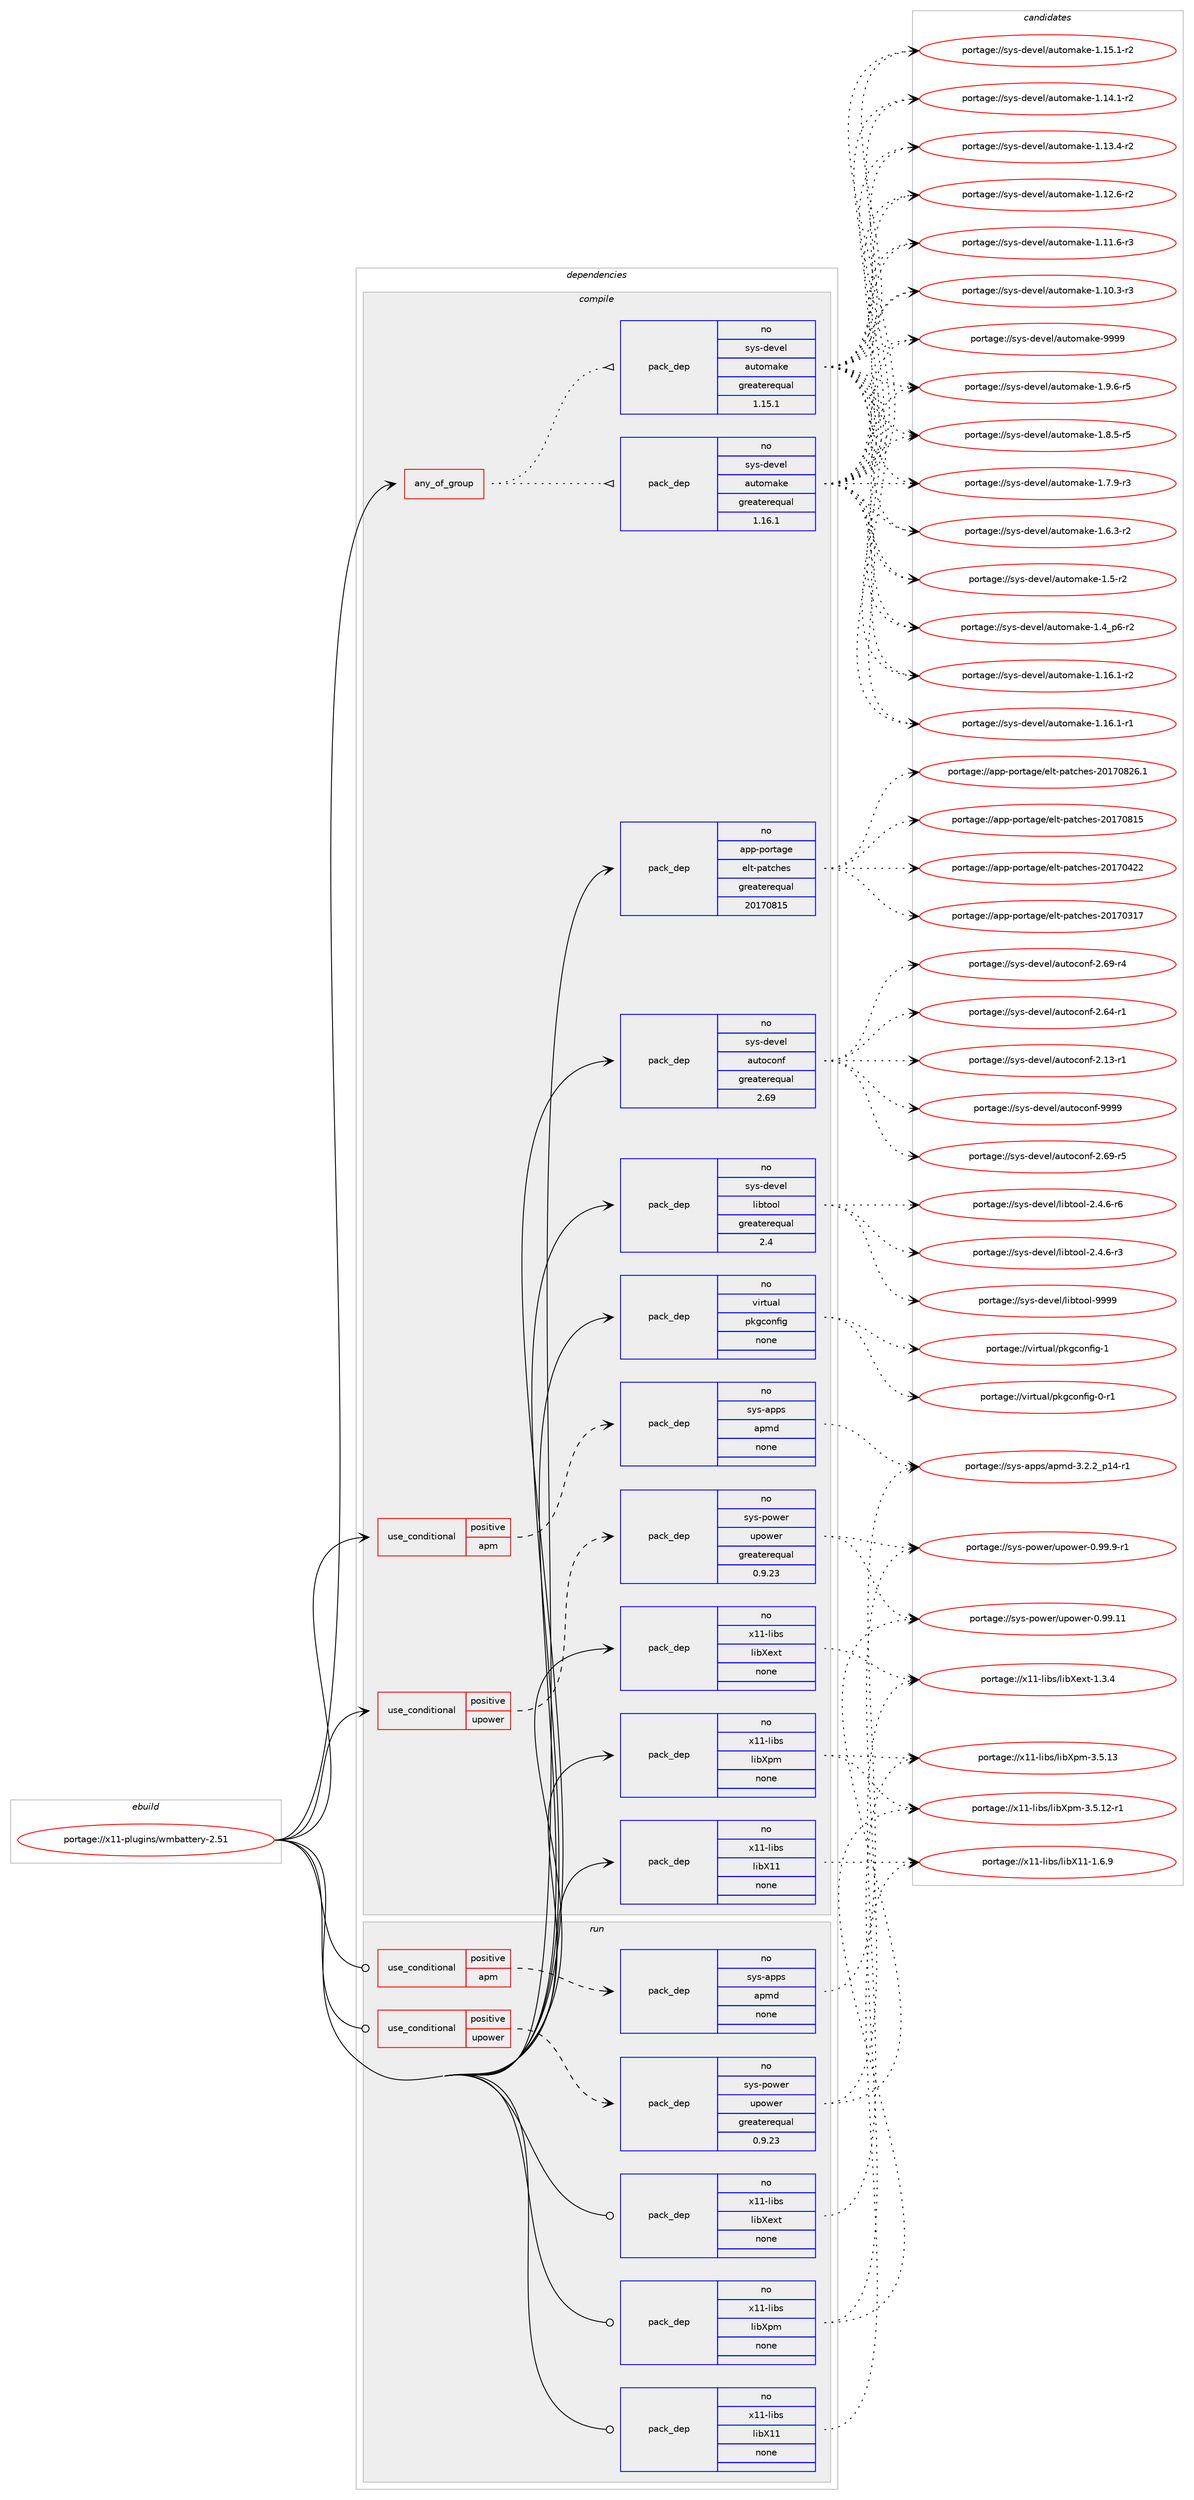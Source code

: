 digraph prolog {

# *************
# Graph options
# *************

newrank=true;
concentrate=true;
compound=true;
graph [rankdir=LR,fontname=Helvetica,fontsize=10,ranksep=1.5];#, ranksep=2.5, nodesep=0.2];
edge  [arrowhead=vee];
node  [fontname=Helvetica,fontsize=10];

# **********
# The ebuild
# **********

subgraph cluster_leftcol {
color=gray;
rank=same;
label=<<i>ebuild</i>>;
id [label="portage://x11-plugins/wmbattery-2.51", color=red, width=4, href="../x11-plugins/wmbattery-2.51.svg"];
}

# ****************
# The dependencies
# ****************

subgraph cluster_midcol {
color=gray;
label=<<i>dependencies</i>>;
subgraph cluster_compile {
fillcolor="#eeeeee";
style=filled;
label=<<i>compile</i>>;
subgraph any149 {
dependency9193 [label=<<TABLE BORDER="0" CELLBORDER="1" CELLSPACING="0" CELLPADDING="4"><TR><TD CELLPADDING="10">any_of_group</TD></TR></TABLE>>, shape=none, color=red];subgraph pack7623 {
dependency9194 [label=<<TABLE BORDER="0" CELLBORDER="1" CELLSPACING="0" CELLPADDING="4" WIDTH="220"><TR><TD ROWSPAN="6" CELLPADDING="30">pack_dep</TD></TR><TR><TD WIDTH="110">no</TD></TR><TR><TD>sys-devel</TD></TR><TR><TD>automake</TD></TR><TR><TD>greaterequal</TD></TR><TR><TD>1.16.1</TD></TR></TABLE>>, shape=none, color=blue];
}
dependency9193:e -> dependency9194:w [weight=20,style="dotted",arrowhead="oinv"];
subgraph pack7624 {
dependency9195 [label=<<TABLE BORDER="0" CELLBORDER="1" CELLSPACING="0" CELLPADDING="4" WIDTH="220"><TR><TD ROWSPAN="6" CELLPADDING="30">pack_dep</TD></TR><TR><TD WIDTH="110">no</TD></TR><TR><TD>sys-devel</TD></TR><TR><TD>automake</TD></TR><TR><TD>greaterequal</TD></TR><TR><TD>1.15.1</TD></TR></TABLE>>, shape=none, color=blue];
}
dependency9193:e -> dependency9195:w [weight=20,style="dotted",arrowhead="oinv"];
}
id:e -> dependency9193:w [weight=20,style="solid",arrowhead="vee"];
subgraph cond1421 {
dependency9196 [label=<<TABLE BORDER="0" CELLBORDER="1" CELLSPACING="0" CELLPADDING="4"><TR><TD ROWSPAN="3" CELLPADDING="10">use_conditional</TD></TR><TR><TD>positive</TD></TR><TR><TD>apm</TD></TR></TABLE>>, shape=none, color=red];
subgraph pack7625 {
dependency9197 [label=<<TABLE BORDER="0" CELLBORDER="1" CELLSPACING="0" CELLPADDING="4" WIDTH="220"><TR><TD ROWSPAN="6" CELLPADDING="30">pack_dep</TD></TR><TR><TD WIDTH="110">no</TD></TR><TR><TD>sys-apps</TD></TR><TR><TD>apmd</TD></TR><TR><TD>none</TD></TR><TR><TD></TD></TR></TABLE>>, shape=none, color=blue];
}
dependency9196:e -> dependency9197:w [weight=20,style="dashed",arrowhead="vee"];
}
id:e -> dependency9196:w [weight=20,style="solid",arrowhead="vee"];
subgraph cond1422 {
dependency9198 [label=<<TABLE BORDER="0" CELLBORDER="1" CELLSPACING="0" CELLPADDING="4"><TR><TD ROWSPAN="3" CELLPADDING="10">use_conditional</TD></TR><TR><TD>positive</TD></TR><TR><TD>upower</TD></TR></TABLE>>, shape=none, color=red];
subgraph pack7626 {
dependency9199 [label=<<TABLE BORDER="0" CELLBORDER="1" CELLSPACING="0" CELLPADDING="4" WIDTH="220"><TR><TD ROWSPAN="6" CELLPADDING="30">pack_dep</TD></TR><TR><TD WIDTH="110">no</TD></TR><TR><TD>sys-power</TD></TR><TR><TD>upower</TD></TR><TR><TD>greaterequal</TD></TR><TR><TD>0.9.23</TD></TR></TABLE>>, shape=none, color=blue];
}
dependency9198:e -> dependency9199:w [weight=20,style="dashed",arrowhead="vee"];
}
id:e -> dependency9198:w [weight=20,style="solid",arrowhead="vee"];
subgraph pack7627 {
dependency9200 [label=<<TABLE BORDER="0" CELLBORDER="1" CELLSPACING="0" CELLPADDING="4" WIDTH="220"><TR><TD ROWSPAN="6" CELLPADDING="30">pack_dep</TD></TR><TR><TD WIDTH="110">no</TD></TR><TR><TD>app-portage</TD></TR><TR><TD>elt-patches</TD></TR><TR><TD>greaterequal</TD></TR><TR><TD>20170815</TD></TR></TABLE>>, shape=none, color=blue];
}
id:e -> dependency9200:w [weight=20,style="solid",arrowhead="vee"];
subgraph pack7628 {
dependency9201 [label=<<TABLE BORDER="0" CELLBORDER="1" CELLSPACING="0" CELLPADDING="4" WIDTH="220"><TR><TD ROWSPAN="6" CELLPADDING="30">pack_dep</TD></TR><TR><TD WIDTH="110">no</TD></TR><TR><TD>sys-devel</TD></TR><TR><TD>autoconf</TD></TR><TR><TD>greaterequal</TD></TR><TR><TD>2.69</TD></TR></TABLE>>, shape=none, color=blue];
}
id:e -> dependency9201:w [weight=20,style="solid",arrowhead="vee"];
subgraph pack7629 {
dependency9202 [label=<<TABLE BORDER="0" CELLBORDER="1" CELLSPACING="0" CELLPADDING="4" WIDTH="220"><TR><TD ROWSPAN="6" CELLPADDING="30">pack_dep</TD></TR><TR><TD WIDTH="110">no</TD></TR><TR><TD>sys-devel</TD></TR><TR><TD>libtool</TD></TR><TR><TD>greaterequal</TD></TR><TR><TD>2.4</TD></TR></TABLE>>, shape=none, color=blue];
}
id:e -> dependency9202:w [weight=20,style="solid",arrowhead="vee"];
subgraph pack7630 {
dependency9203 [label=<<TABLE BORDER="0" CELLBORDER="1" CELLSPACING="0" CELLPADDING="4" WIDTH="220"><TR><TD ROWSPAN="6" CELLPADDING="30">pack_dep</TD></TR><TR><TD WIDTH="110">no</TD></TR><TR><TD>virtual</TD></TR><TR><TD>pkgconfig</TD></TR><TR><TD>none</TD></TR><TR><TD></TD></TR></TABLE>>, shape=none, color=blue];
}
id:e -> dependency9203:w [weight=20,style="solid",arrowhead="vee"];
subgraph pack7631 {
dependency9204 [label=<<TABLE BORDER="0" CELLBORDER="1" CELLSPACING="0" CELLPADDING="4" WIDTH="220"><TR><TD ROWSPAN="6" CELLPADDING="30">pack_dep</TD></TR><TR><TD WIDTH="110">no</TD></TR><TR><TD>x11-libs</TD></TR><TR><TD>libX11</TD></TR><TR><TD>none</TD></TR><TR><TD></TD></TR></TABLE>>, shape=none, color=blue];
}
id:e -> dependency9204:w [weight=20,style="solid",arrowhead="vee"];
subgraph pack7632 {
dependency9205 [label=<<TABLE BORDER="0" CELLBORDER="1" CELLSPACING="0" CELLPADDING="4" WIDTH="220"><TR><TD ROWSPAN="6" CELLPADDING="30">pack_dep</TD></TR><TR><TD WIDTH="110">no</TD></TR><TR><TD>x11-libs</TD></TR><TR><TD>libXext</TD></TR><TR><TD>none</TD></TR><TR><TD></TD></TR></TABLE>>, shape=none, color=blue];
}
id:e -> dependency9205:w [weight=20,style="solid",arrowhead="vee"];
subgraph pack7633 {
dependency9206 [label=<<TABLE BORDER="0" CELLBORDER="1" CELLSPACING="0" CELLPADDING="4" WIDTH="220"><TR><TD ROWSPAN="6" CELLPADDING="30">pack_dep</TD></TR><TR><TD WIDTH="110">no</TD></TR><TR><TD>x11-libs</TD></TR><TR><TD>libXpm</TD></TR><TR><TD>none</TD></TR><TR><TD></TD></TR></TABLE>>, shape=none, color=blue];
}
id:e -> dependency9206:w [weight=20,style="solid",arrowhead="vee"];
}
subgraph cluster_compileandrun {
fillcolor="#eeeeee";
style=filled;
label=<<i>compile and run</i>>;
}
subgraph cluster_run {
fillcolor="#eeeeee";
style=filled;
label=<<i>run</i>>;
subgraph cond1423 {
dependency9207 [label=<<TABLE BORDER="0" CELLBORDER="1" CELLSPACING="0" CELLPADDING="4"><TR><TD ROWSPAN="3" CELLPADDING="10">use_conditional</TD></TR><TR><TD>positive</TD></TR><TR><TD>apm</TD></TR></TABLE>>, shape=none, color=red];
subgraph pack7634 {
dependency9208 [label=<<TABLE BORDER="0" CELLBORDER="1" CELLSPACING="0" CELLPADDING="4" WIDTH="220"><TR><TD ROWSPAN="6" CELLPADDING="30">pack_dep</TD></TR><TR><TD WIDTH="110">no</TD></TR><TR><TD>sys-apps</TD></TR><TR><TD>apmd</TD></TR><TR><TD>none</TD></TR><TR><TD></TD></TR></TABLE>>, shape=none, color=blue];
}
dependency9207:e -> dependency9208:w [weight=20,style="dashed",arrowhead="vee"];
}
id:e -> dependency9207:w [weight=20,style="solid",arrowhead="odot"];
subgraph cond1424 {
dependency9209 [label=<<TABLE BORDER="0" CELLBORDER="1" CELLSPACING="0" CELLPADDING="4"><TR><TD ROWSPAN="3" CELLPADDING="10">use_conditional</TD></TR><TR><TD>positive</TD></TR><TR><TD>upower</TD></TR></TABLE>>, shape=none, color=red];
subgraph pack7635 {
dependency9210 [label=<<TABLE BORDER="0" CELLBORDER="1" CELLSPACING="0" CELLPADDING="4" WIDTH="220"><TR><TD ROWSPAN="6" CELLPADDING="30">pack_dep</TD></TR><TR><TD WIDTH="110">no</TD></TR><TR><TD>sys-power</TD></TR><TR><TD>upower</TD></TR><TR><TD>greaterequal</TD></TR><TR><TD>0.9.23</TD></TR></TABLE>>, shape=none, color=blue];
}
dependency9209:e -> dependency9210:w [weight=20,style="dashed",arrowhead="vee"];
}
id:e -> dependency9209:w [weight=20,style="solid",arrowhead="odot"];
subgraph pack7636 {
dependency9211 [label=<<TABLE BORDER="0" CELLBORDER="1" CELLSPACING="0" CELLPADDING="4" WIDTH="220"><TR><TD ROWSPAN="6" CELLPADDING="30">pack_dep</TD></TR><TR><TD WIDTH="110">no</TD></TR><TR><TD>x11-libs</TD></TR><TR><TD>libX11</TD></TR><TR><TD>none</TD></TR><TR><TD></TD></TR></TABLE>>, shape=none, color=blue];
}
id:e -> dependency9211:w [weight=20,style="solid",arrowhead="odot"];
subgraph pack7637 {
dependency9212 [label=<<TABLE BORDER="0" CELLBORDER="1" CELLSPACING="0" CELLPADDING="4" WIDTH="220"><TR><TD ROWSPAN="6" CELLPADDING="30">pack_dep</TD></TR><TR><TD WIDTH="110">no</TD></TR><TR><TD>x11-libs</TD></TR><TR><TD>libXext</TD></TR><TR><TD>none</TD></TR><TR><TD></TD></TR></TABLE>>, shape=none, color=blue];
}
id:e -> dependency9212:w [weight=20,style="solid",arrowhead="odot"];
subgraph pack7638 {
dependency9213 [label=<<TABLE BORDER="0" CELLBORDER="1" CELLSPACING="0" CELLPADDING="4" WIDTH="220"><TR><TD ROWSPAN="6" CELLPADDING="30">pack_dep</TD></TR><TR><TD WIDTH="110">no</TD></TR><TR><TD>x11-libs</TD></TR><TR><TD>libXpm</TD></TR><TR><TD>none</TD></TR><TR><TD></TD></TR></TABLE>>, shape=none, color=blue];
}
id:e -> dependency9213:w [weight=20,style="solid",arrowhead="odot"];
}
}

# **************
# The candidates
# **************

subgraph cluster_choices {
rank=same;
color=gray;
label=<<i>candidates</i>>;

subgraph choice7623 {
color=black;
nodesep=1;
choice115121115451001011181011084797117116111109971071014557575757 [label="portage://sys-devel/automake-9999", color=red, width=4,href="../sys-devel/automake-9999.svg"];
choice115121115451001011181011084797117116111109971071014549465746544511453 [label="portage://sys-devel/automake-1.9.6-r5", color=red, width=4,href="../sys-devel/automake-1.9.6-r5.svg"];
choice115121115451001011181011084797117116111109971071014549465646534511453 [label="portage://sys-devel/automake-1.8.5-r5", color=red, width=4,href="../sys-devel/automake-1.8.5-r5.svg"];
choice115121115451001011181011084797117116111109971071014549465546574511451 [label="portage://sys-devel/automake-1.7.9-r3", color=red, width=4,href="../sys-devel/automake-1.7.9-r3.svg"];
choice115121115451001011181011084797117116111109971071014549465446514511450 [label="portage://sys-devel/automake-1.6.3-r2", color=red, width=4,href="../sys-devel/automake-1.6.3-r2.svg"];
choice11512111545100101118101108479711711611110997107101454946534511450 [label="portage://sys-devel/automake-1.5-r2", color=red, width=4,href="../sys-devel/automake-1.5-r2.svg"];
choice115121115451001011181011084797117116111109971071014549465295112544511450 [label="portage://sys-devel/automake-1.4_p6-r2", color=red, width=4,href="../sys-devel/automake-1.4_p6-r2.svg"];
choice11512111545100101118101108479711711611110997107101454946495446494511450 [label="portage://sys-devel/automake-1.16.1-r2", color=red, width=4,href="../sys-devel/automake-1.16.1-r2.svg"];
choice11512111545100101118101108479711711611110997107101454946495446494511449 [label="portage://sys-devel/automake-1.16.1-r1", color=red, width=4,href="../sys-devel/automake-1.16.1-r1.svg"];
choice11512111545100101118101108479711711611110997107101454946495346494511450 [label="portage://sys-devel/automake-1.15.1-r2", color=red, width=4,href="../sys-devel/automake-1.15.1-r2.svg"];
choice11512111545100101118101108479711711611110997107101454946495246494511450 [label="portage://sys-devel/automake-1.14.1-r2", color=red, width=4,href="../sys-devel/automake-1.14.1-r2.svg"];
choice11512111545100101118101108479711711611110997107101454946495146524511450 [label="portage://sys-devel/automake-1.13.4-r2", color=red, width=4,href="../sys-devel/automake-1.13.4-r2.svg"];
choice11512111545100101118101108479711711611110997107101454946495046544511450 [label="portage://sys-devel/automake-1.12.6-r2", color=red, width=4,href="../sys-devel/automake-1.12.6-r2.svg"];
choice11512111545100101118101108479711711611110997107101454946494946544511451 [label="portage://sys-devel/automake-1.11.6-r3", color=red, width=4,href="../sys-devel/automake-1.11.6-r3.svg"];
choice11512111545100101118101108479711711611110997107101454946494846514511451 [label="portage://sys-devel/automake-1.10.3-r3", color=red, width=4,href="../sys-devel/automake-1.10.3-r3.svg"];
dependency9194:e -> choice115121115451001011181011084797117116111109971071014557575757:w [style=dotted,weight="100"];
dependency9194:e -> choice115121115451001011181011084797117116111109971071014549465746544511453:w [style=dotted,weight="100"];
dependency9194:e -> choice115121115451001011181011084797117116111109971071014549465646534511453:w [style=dotted,weight="100"];
dependency9194:e -> choice115121115451001011181011084797117116111109971071014549465546574511451:w [style=dotted,weight="100"];
dependency9194:e -> choice115121115451001011181011084797117116111109971071014549465446514511450:w [style=dotted,weight="100"];
dependency9194:e -> choice11512111545100101118101108479711711611110997107101454946534511450:w [style=dotted,weight="100"];
dependency9194:e -> choice115121115451001011181011084797117116111109971071014549465295112544511450:w [style=dotted,weight="100"];
dependency9194:e -> choice11512111545100101118101108479711711611110997107101454946495446494511450:w [style=dotted,weight="100"];
dependency9194:e -> choice11512111545100101118101108479711711611110997107101454946495446494511449:w [style=dotted,weight="100"];
dependency9194:e -> choice11512111545100101118101108479711711611110997107101454946495346494511450:w [style=dotted,weight="100"];
dependency9194:e -> choice11512111545100101118101108479711711611110997107101454946495246494511450:w [style=dotted,weight="100"];
dependency9194:e -> choice11512111545100101118101108479711711611110997107101454946495146524511450:w [style=dotted,weight="100"];
dependency9194:e -> choice11512111545100101118101108479711711611110997107101454946495046544511450:w [style=dotted,weight="100"];
dependency9194:e -> choice11512111545100101118101108479711711611110997107101454946494946544511451:w [style=dotted,weight="100"];
dependency9194:e -> choice11512111545100101118101108479711711611110997107101454946494846514511451:w [style=dotted,weight="100"];
}
subgraph choice7624 {
color=black;
nodesep=1;
choice115121115451001011181011084797117116111109971071014557575757 [label="portage://sys-devel/automake-9999", color=red, width=4,href="../sys-devel/automake-9999.svg"];
choice115121115451001011181011084797117116111109971071014549465746544511453 [label="portage://sys-devel/automake-1.9.6-r5", color=red, width=4,href="../sys-devel/automake-1.9.6-r5.svg"];
choice115121115451001011181011084797117116111109971071014549465646534511453 [label="portage://sys-devel/automake-1.8.5-r5", color=red, width=4,href="../sys-devel/automake-1.8.5-r5.svg"];
choice115121115451001011181011084797117116111109971071014549465546574511451 [label="portage://sys-devel/automake-1.7.9-r3", color=red, width=4,href="../sys-devel/automake-1.7.9-r3.svg"];
choice115121115451001011181011084797117116111109971071014549465446514511450 [label="portage://sys-devel/automake-1.6.3-r2", color=red, width=4,href="../sys-devel/automake-1.6.3-r2.svg"];
choice11512111545100101118101108479711711611110997107101454946534511450 [label="portage://sys-devel/automake-1.5-r2", color=red, width=4,href="../sys-devel/automake-1.5-r2.svg"];
choice115121115451001011181011084797117116111109971071014549465295112544511450 [label="portage://sys-devel/automake-1.4_p6-r2", color=red, width=4,href="../sys-devel/automake-1.4_p6-r2.svg"];
choice11512111545100101118101108479711711611110997107101454946495446494511450 [label="portage://sys-devel/automake-1.16.1-r2", color=red, width=4,href="../sys-devel/automake-1.16.1-r2.svg"];
choice11512111545100101118101108479711711611110997107101454946495446494511449 [label="portage://sys-devel/automake-1.16.1-r1", color=red, width=4,href="../sys-devel/automake-1.16.1-r1.svg"];
choice11512111545100101118101108479711711611110997107101454946495346494511450 [label="portage://sys-devel/automake-1.15.1-r2", color=red, width=4,href="../sys-devel/automake-1.15.1-r2.svg"];
choice11512111545100101118101108479711711611110997107101454946495246494511450 [label="portage://sys-devel/automake-1.14.1-r2", color=red, width=4,href="../sys-devel/automake-1.14.1-r2.svg"];
choice11512111545100101118101108479711711611110997107101454946495146524511450 [label="portage://sys-devel/automake-1.13.4-r2", color=red, width=4,href="../sys-devel/automake-1.13.4-r2.svg"];
choice11512111545100101118101108479711711611110997107101454946495046544511450 [label="portage://sys-devel/automake-1.12.6-r2", color=red, width=4,href="../sys-devel/automake-1.12.6-r2.svg"];
choice11512111545100101118101108479711711611110997107101454946494946544511451 [label="portage://sys-devel/automake-1.11.6-r3", color=red, width=4,href="../sys-devel/automake-1.11.6-r3.svg"];
choice11512111545100101118101108479711711611110997107101454946494846514511451 [label="portage://sys-devel/automake-1.10.3-r3", color=red, width=4,href="../sys-devel/automake-1.10.3-r3.svg"];
dependency9195:e -> choice115121115451001011181011084797117116111109971071014557575757:w [style=dotted,weight="100"];
dependency9195:e -> choice115121115451001011181011084797117116111109971071014549465746544511453:w [style=dotted,weight="100"];
dependency9195:e -> choice115121115451001011181011084797117116111109971071014549465646534511453:w [style=dotted,weight="100"];
dependency9195:e -> choice115121115451001011181011084797117116111109971071014549465546574511451:w [style=dotted,weight="100"];
dependency9195:e -> choice115121115451001011181011084797117116111109971071014549465446514511450:w [style=dotted,weight="100"];
dependency9195:e -> choice11512111545100101118101108479711711611110997107101454946534511450:w [style=dotted,weight="100"];
dependency9195:e -> choice115121115451001011181011084797117116111109971071014549465295112544511450:w [style=dotted,weight="100"];
dependency9195:e -> choice11512111545100101118101108479711711611110997107101454946495446494511450:w [style=dotted,weight="100"];
dependency9195:e -> choice11512111545100101118101108479711711611110997107101454946495446494511449:w [style=dotted,weight="100"];
dependency9195:e -> choice11512111545100101118101108479711711611110997107101454946495346494511450:w [style=dotted,weight="100"];
dependency9195:e -> choice11512111545100101118101108479711711611110997107101454946495246494511450:w [style=dotted,weight="100"];
dependency9195:e -> choice11512111545100101118101108479711711611110997107101454946495146524511450:w [style=dotted,weight="100"];
dependency9195:e -> choice11512111545100101118101108479711711611110997107101454946495046544511450:w [style=dotted,weight="100"];
dependency9195:e -> choice11512111545100101118101108479711711611110997107101454946494946544511451:w [style=dotted,weight="100"];
dependency9195:e -> choice11512111545100101118101108479711711611110997107101454946494846514511451:w [style=dotted,weight="100"];
}
subgraph choice7625 {
color=black;
nodesep=1;
choice115121115459711211211547971121091004551465046509511249524511449 [label="portage://sys-apps/apmd-3.2.2_p14-r1", color=red, width=4,href="../sys-apps/apmd-3.2.2_p14-r1.svg"];
dependency9197:e -> choice115121115459711211211547971121091004551465046509511249524511449:w [style=dotted,weight="100"];
}
subgraph choice7626 {
color=black;
nodesep=1;
choice1151211154511211111910111447117112111119101114454846575746574511449 [label="portage://sys-power/upower-0.99.9-r1", color=red, width=4,href="../sys-power/upower-0.99.9-r1.svg"];
choice11512111545112111119101114471171121111191011144548465757464949 [label="portage://sys-power/upower-0.99.11", color=red, width=4,href="../sys-power/upower-0.99.11.svg"];
dependency9199:e -> choice1151211154511211111910111447117112111119101114454846575746574511449:w [style=dotted,weight="100"];
dependency9199:e -> choice11512111545112111119101114471171121111191011144548465757464949:w [style=dotted,weight="100"];
}
subgraph choice7627 {
color=black;
nodesep=1;
choice971121124511211111411697103101471011081164511297116991041011154550484955485650544649 [label="portage://app-portage/elt-patches-20170826.1", color=red, width=4,href="../app-portage/elt-patches-20170826.1.svg"];
choice97112112451121111141169710310147101108116451129711699104101115455048495548564953 [label="portage://app-portage/elt-patches-20170815", color=red, width=4,href="../app-portage/elt-patches-20170815.svg"];
choice97112112451121111141169710310147101108116451129711699104101115455048495548525050 [label="portage://app-portage/elt-patches-20170422", color=red, width=4,href="../app-portage/elt-patches-20170422.svg"];
choice97112112451121111141169710310147101108116451129711699104101115455048495548514955 [label="portage://app-portage/elt-patches-20170317", color=red, width=4,href="../app-portage/elt-patches-20170317.svg"];
dependency9200:e -> choice971121124511211111411697103101471011081164511297116991041011154550484955485650544649:w [style=dotted,weight="100"];
dependency9200:e -> choice97112112451121111141169710310147101108116451129711699104101115455048495548564953:w [style=dotted,weight="100"];
dependency9200:e -> choice97112112451121111141169710310147101108116451129711699104101115455048495548525050:w [style=dotted,weight="100"];
dependency9200:e -> choice97112112451121111141169710310147101108116451129711699104101115455048495548514955:w [style=dotted,weight="100"];
}
subgraph choice7628 {
color=black;
nodesep=1;
choice115121115451001011181011084797117116111991111101024557575757 [label="portage://sys-devel/autoconf-9999", color=red, width=4,href="../sys-devel/autoconf-9999.svg"];
choice1151211154510010111810110847971171161119911111010245504654574511453 [label="portage://sys-devel/autoconf-2.69-r5", color=red, width=4,href="../sys-devel/autoconf-2.69-r5.svg"];
choice1151211154510010111810110847971171161119911111010245504654574511452 [label="portage://sys-devel/autoconf-2.69-r4", color=red, width=4,href="../sys-devel/autoconf-2.69-r4.svg"];
choice1151211154510010111810110847971171161119911111010245504654524511449 [label="portage://sys-devel/autoconf-2.64-r1", color=red, width=4,href="../sys-devel/autoconf-2.64-r1.svg"];
choice1151211154510010111810110847971171161119911111010245504649514511449 [label="portage://sys-devel/autoconf-2.13-r1", color=red, width=4,href="../sys-devel/autoconf-2.13-r1.svg"];
dependency9201:e -> choice115121115451001011181011084797117116111991111101024557575757:w [style=dotted,weight="100"];
dependency9201:e -> choice1151211154510010111810110847971171161119911111010245504654574511453:w [style=dotted,weight="100"];
dependency9201:e -> choice1151211154510010111810110847971171161119911111010245504654574511452:w [style=dotted,weight="100"];
dependency9201:e -> choice1151211154510010111810110847971171161119911111010245504654524511449:w [style=dotted,weight="100"];
dependency9201:e -> choice1151211154510010111810110847971171161119911111010245504649514511449:w [style=dotted,weight="100"];
}
subgraph choice7629 {
color=black;
nodesep=1;
choice1151211154510010111810110847108105981161111111084557575757 [label="portage://sys-devel/libtool-9999", color=red, width=4,href="../sys-devel/libtool-9999.svg"];
choice1151211154510010111810110847108105981161111111084550465246544511454 [label="portage://sys-devel/libtool-2.4.6-r6", color=red, width=4,href="../sys-devel/libtool-2.4.6-r6.svg"];
choice1151211154510010111810110847108105981161111111084550465246544511451 [label="portage://sys-devel/libtool-2.4.6-r3", color=red, width=4,href="../sys-devel/libtool-2.4.6-r3.svg"];
dependency9202:e -> choice1151211154510010111810110847108105981161111111084557575757:w [style=dotted,weight="100"];
dependency9202:e -> choice1151211154510010111810110847108105981161111111084550465246544511454:w [style=dotted,weight="100"];
dependency9202:e -> choice1151211154510010111810110847108105981161111111084550465246544511451:w [style=dotted,weight="100"];
}
subgraph choice7630 {
color=black;
nodesep=1;
choice1181051141161179710847112107103991111101021051034549 [label="portage://virtual/pkgconfig-1", color=red, width=4,href="../virtual/pkgconfig-1.svg"];
choice11810511411611797108471121071039911111010210510345484511449 [label="portage://virtual/pkgconfig-0-r1", color=red, width=4,href="../virtual/pkgconfig-0-r1.svg"];
dependency9203:e -> choice1181051141161179710847112107103991111101021051034549:w [style=dotted,weight="100"];
dependency9203:e -> choice11810511411611797108471121071039911111010210510345484511449:w [style=dotted,weight="100"];
}
subgraph choice7631 {
color=black;
nodesep=1;
choice120494945108105981154710810598884949454946544657 [label="portage://x11-libs/libX11-1.6.9", color=red, width=4,href="../x11-libs/libX11-1.6.9.svg"];
dependency9204:e -> choice120494945108105981154710810598884949454946544657:w [style=dotted,weight="100"];
}
subgraph choice7632 {
color=black;
nodesep=1;
choice12049494510810598115471081059888101120116454946514652 [label="portage://x11-libs/libXext-1.3.4", color=red, width=4,href="../x11-libs/libXext-1.3.4.svg"];
dependency9205:e -> choice12049494510810598115471081059888101120116454946514652:w [style=dotted,weight="100"];
}
subgraph choice7633 {
color=black;
nodesep=1;
choice1204949451081059811547108105988811210945514653464951 [label="portage://x11-libs/libXpm-3.5.13", color=red, width=4,href="../x11-libs/libXpm-3.5.13.svg"];
choice12049494510810598115471081059888112109455146534649504511449 [label="portage://x11-libs/libXpm-3.5.12-r1", color=red, width=4,href="../x11-libs/libXpm-3.5.12-r1.svg"];
dependency9206:e -> choice1204949451081059811547108105988811210945514653464951:w [style=dotted,weight="100"];
dependency9206:e -> choice12049494510810598115471081059888112109455146534649504511449:w [style=dotted,weight="100"];
}
subgraph choice7634 {
color=black;
nodesep=1;
choice115121115459711211211547971121091004551465046509511249524511449 [label="portage://sys-apps/apmd-3.2.2_p14-r1", color=red, width=4,href="../sys-apps/apmd-3.2.2_p14-r1.svg"];
dependency9208:e -> choice115121115459711211211547971121091004551465046509511249524511449:w [style=dotted,weight="100"];
}
subgraph choice7635 {
color=black;
nodesep=1;
choice1151211154511211111910111447117112111119101114454846575746574511449 [label="portage://sys-power/upower-0.99.9-r1", color=red, width=4,href="../sys-power/upower-0.99.9-r1.svg"];
choice11512111545112111119101114471171121111191011144548465757464949 [label="portage://sys-power/upower-0.99.11", color=red, width=4,href="../sys-power/upower-0.99.11.svg"];
dependency9210:e -> choice1151211154511211111910111447117112111119101114454846575746574511449:w [style=dotted,weight="100"];
dependency9210:e -> choice11512111545112111119101114471171121111191011144548465757464949:w [style=dotted,weight="100"];
}
subgraph choice7636 {
color=black;
nodesep=1;
choice120494945108105981154710810598884949454946544657 [label="portage://x11-libs/libX11-1.6.9", color=red, width=4,href="../x11-libs/libX11-1.6.9.svg"];
dependency9211:e -> choice120494945108105981154710810598884949454946544657:w [style=dotted,weight="100"];
}
subgraph choice7637 {
color=black;
nodesep=1;
choice12049494510810598115471081059888101120116454946514652 [label="portage://x11-libs/libXext-1.3.4", color=red, width=4,href="../x11-libs/libXext-1.3.4.svg"];
dependency9212:e -> choice12049494510810598115471081059888101120116454946514652:w [style=dotted,weight="100"];
}
subgraph choice7638 {
color=black;
nodesep=1;
choice1204949451081059811547108105988811210945514653464951 [label="portage://x11-libs/libXpm-3.5.13", color=red, width=4,href="../x11-libs/libXpm-3.5.13.svg"];
choice12049494510810598115471081059888112109455146534649504511449 [label="portage://x11-libs/libXpm-3.5.12-r1", color=red, width=4,href="../x11-libs/libXpm-3.5.12-r1.svg"];
dependency9213:e -> choice1204949451081059811547108105988811210945514653464951:w [style=dotted,weight="100"];
dependency9213:e -> choice12049494510810598115471081059888112109455146534649504511449:w [style=dotted,weight="100"];
}
}

}
